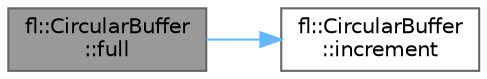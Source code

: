 digraph "fl::CircularBuffer::full"
{
 // INTERACTIVE_SVG=YES
 // LATEX_PDF_SIZE
  bgcolor="transparent";
  edge [fontname=Helvetica,fontsize=10,labelfontname=Helvetica,labelfontsize=10];
  node [fontname=Helvetica,fontsize=10,shape=box,height=0.2,width=0.4];
  rankdir="LR";
  Node1 [id="Node000001",label="fl::CircularBuffer\l::full",height=0.2,width=0.4,color="gray40", fillcolor="grey60", style="filled", fontcolor="black",tooltip=" "];
  Node1 -> Node2 [id="edge1_Node000001_Node000002",color="steelblue1",style="solid",tooltip=" "];
  Node2 [id="Node000002",label="fl::CircularBuffer\l::increment",height=0.2,width=0.4,color="grey40", fillcolor="white", style="filled",URL="$d2/d4f/classfl_1_1_circular_buffer_a1e84eed22cd7637776c87ee00d6f4e59.html#a1e84eed22cd7637776c87ee00d6f4e59",tooltip=" "];
}
